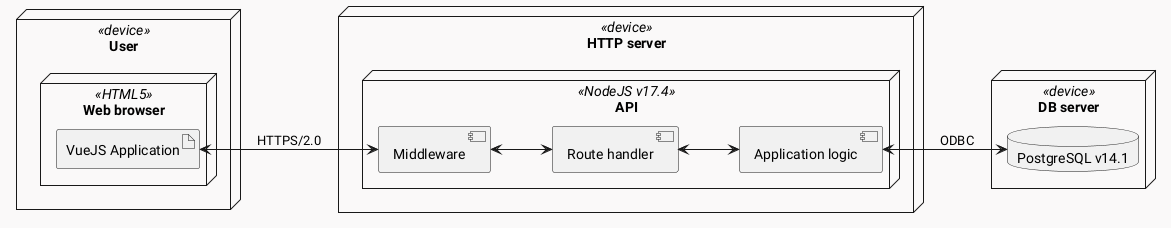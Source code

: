 @startuml Deployment diagram
skinparam backgroundColor #FAF9F9
skinparam DefaultFontName Roboto
skinparam style strictuml
left to right direction
node "User" <<device>> {
	node "Web browser" <<HTML5>> {
		artifact "VueJS Application" as app
	}
}

node "DB server" <<device>> {
	database "PostgreSQL v14.1" as db
}

node "HTTP server" <<device>> as http {
	node "API" <<NodeJS v17.4>> as api {
		component Middleware as middleware
		component "Route handler" as routes
		component "Application logic" as logic
	}
}

app <--> middleware : HTTPS/2.0
middleware <--> routes
routes <--> logic
logic <--> db : ODBC
@enduml
